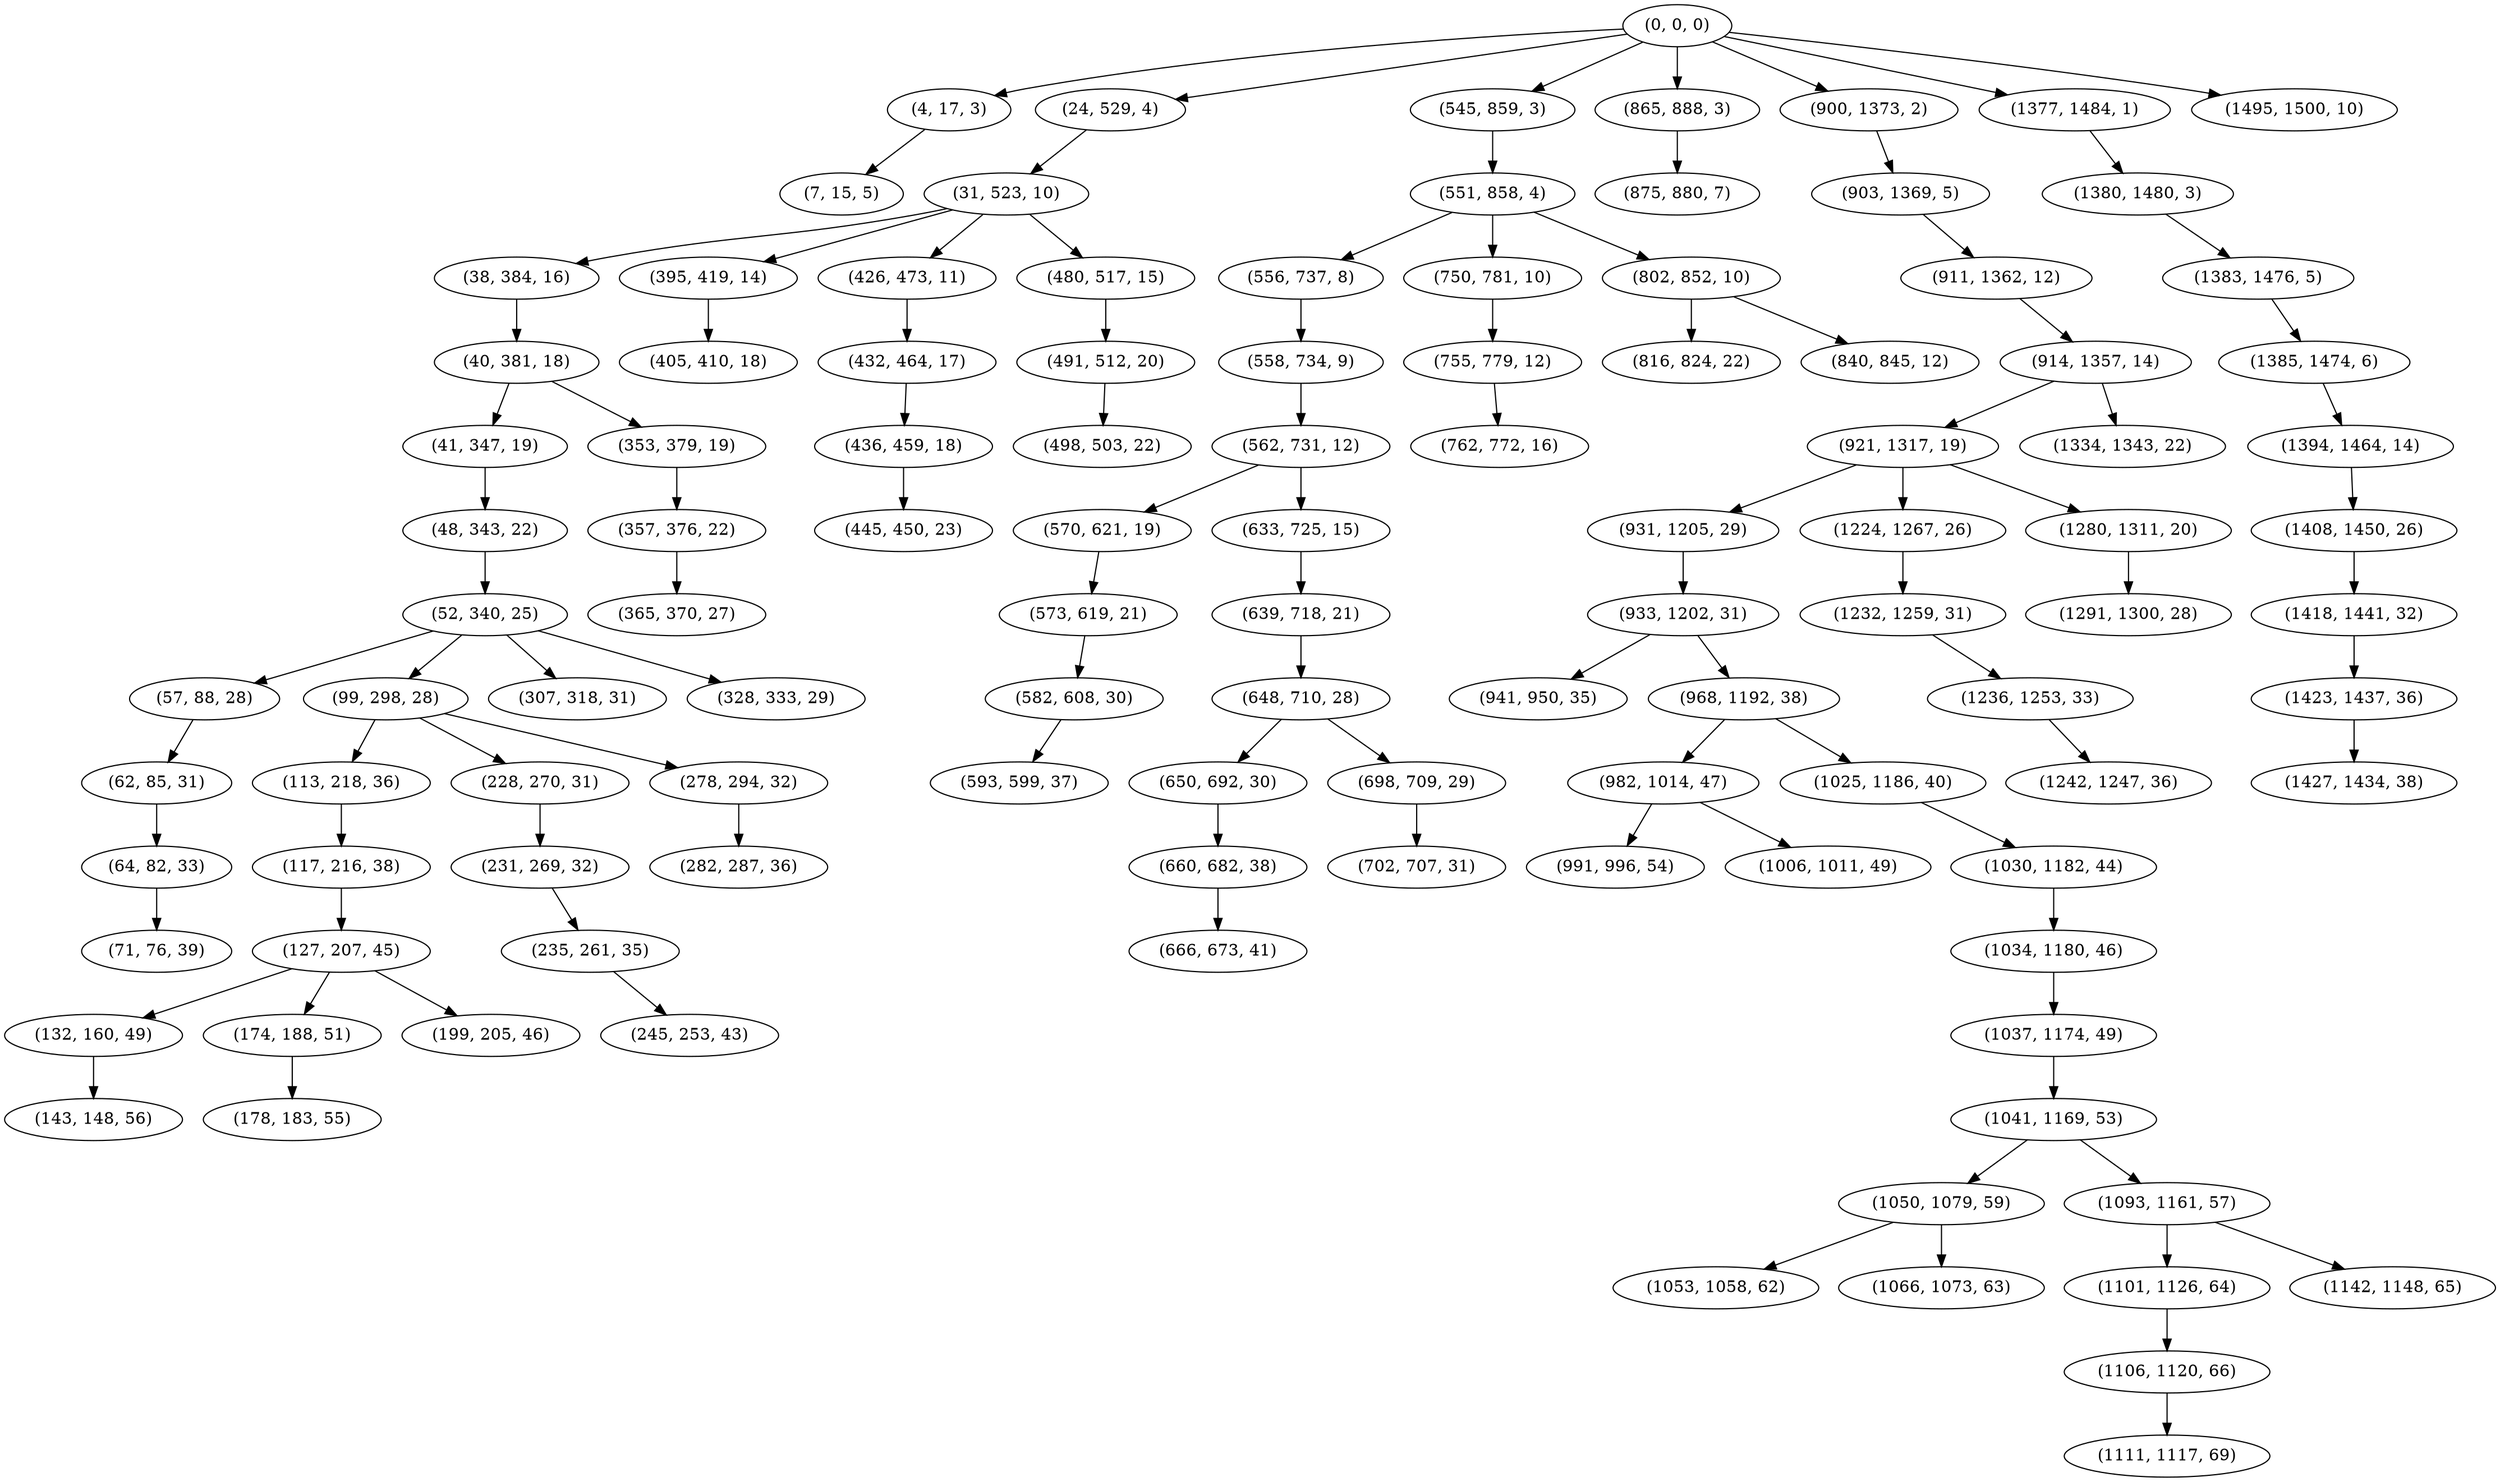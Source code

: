 digraph tree {
    "(0, 0, 0)";
    "(4, 17, 3)";
    "(7, 15, 5)";
    "(24, 529, 4)";
    "(31, 523, 10)";
    "(38, 384, 16)";
    "(40, 381, 18)";
    "(41, 347, 19)";
    "(48, 343, 22)";
    "(52, 340, 25)";
    "(57, 88, 28)";
    "(62, 85, 31)";
    "(64, 82, 33)";
    "(71, 76, 39)";
    "(99, 298, 28)";
    "(113, 218, 36)";
    "(117, 216, 38)";
    "(127, 207, 45)";
    "(132, 160, 49)";
    "(143, 148, 56)";
    "(174, 188, 51)";
    "(178, 183, 55)";
    "(199, 205, 46)";
    "(228, 270, 31)";
    "(231, 269, 32)";
    "(235, 261, 35)";
    "(245, 253, 43)";
    "(278, 294, 32)";
    "(282, 287, 36)";
    "(307, 318, 31)";
    "(328, 333, 29)";
    "(353, 379, 19)";
    "(357, 376, 22)";
    "(365, 370, 27)";
    "(395, 419, 14)";
    "(405, 410, 18)";
    "(426, 473, 11)";
    "(432, 464, 17)";
    "(436, 459, 18)";
    "(445, 450, 23)";
    "(480, 517, 15)";
    "(491, 512, 20)";
    "(498, 503, 22)";
    "(545, 859, 3)";
    "(551, 858, 4)";
    "(556, 737, 8)";
    "(558, 734, 9)";
    "(562, 731, 12)";
    "(570, 621, 19)";
    "(573, 619, 21)";
    "(582, 608, 30)";
    "(593, 599, 37)";
    "(633, 725, 15)";
    "(639, 718, 21)";
    "(648, 710, 28)";
    "(650, 692, 30)";
    "(660, 682, 38)";
    "(666, 673, 41)";
    "(698, 709, 29)";
    "(702, 707, 31)";
    "(750, 781, 10)";
    "(755, 779, 12)";
    "(762, 772, 16)";
    "(802, 852, 10)";
    "(816, 824, 22)";
    "(840, 845, 12)";
    "(865, 888, 3)";
    "(875, 880, 7)";
    "(900, 1373, 2)";
    "(903, 1369, 5)";
    "(911, 1362, 12)";
    "(914, 1357, 14)";
    "(921, 1317, 19)";
    "(931, 1205, 29)";
    "(933, 1202, 31)";
    "(941, 950, 35)";
    "(968, 1192, 38)";
    "(982, 1014, 47)";
    "(991, 996, 54)";
    "(1006, 1011, 49)";
    "(1025, 1186, 40)";
    "(1030, 1182, 44)";
    "(1034, 1180, 46)";
    "(1037, 1174, 49)";
    "(1041, 1169, 53)";
    "(1050, 1079, 59)";
    "(1053, 1058, 62)";
    "(1066, 1073, 63)";
    "(1093, 1161, 57)";
    "(1101, 1126, 64)";
    "(1106, 1120, 66)";
    "(1111, 1117, 69)";
    "(1142, 1148, 65)";
    "(1224, 1267, 26)";
    "(1232, 1259, 31)";
    "(1236, 1253, 33)";
    "(1242, 1247, 36)";
    "(1280, 1311, 20)";
    "(1291, 1300, 28)";
    "(1334, 1343, 22)";
    "(1377, 1484, 1)";
    "(1380, 1480, 3)";
    "(1383, 1476, 5)";
    "(1385, 1474, 6)";
    "(1394, 1464, 14)";
    "(1408, 1450, 26)";
    "(1418, 1441, 32)";
    "(1423, 1437, 36)";
    "(1427, 1434, 38)";
    "(1495, 1500, 10)";
    "(0, 0, 0)" -> "(4, 17, 3)";
    "(0, 0, 0)" -> "(24, 529, 4)";
    "(0, 0, 0)" -> "(545, 859, 3)";
    "(0, 0, 0)" -> "(865, 888, 3)";
    "(0, 0, 0)" -> "(900, 1373, 2)";
    "(0, 0, 0)" -> "(1377, 1484, 1)";
    "(0, 0, 0)" -> "(1495, 1500, 10)";
    "(4, 17, 3)" -> "(7, 15, 5)";
    "(24, 529, 4)" -> "(31, 523, 10)";
    "(31, 523, 10)" -> "(38, 384, 16)";
    "(31, 523, 10)" -> "(395, 419, 14)";
    "(31, 523, 10)" -> "(426, 473, 11)";
    "(31, 523, 10)" -> "(480, 517, 15)";
    "(38, 384, 16)" -> "(40, 381, 18)";
    "(40, 381, 18)" -> "(41, 347, 19)";
    "(40, 381, 18)" -> "(353, 379, 19)";
    "(41, 347, 19)" -> "(48, 343, 22)";
    "(48, 343, 22)" -> "(52, 340, 25)";
    "(52, 340, 25)" -> "(57, 88, 28)";
    "(52, 340, 25)" -> "(99, 298, 28)";
    "(52, 340, 25)" -> "(307, 318, 31)";
    "(52, 340, 25)" -> "(328, 333, 29)";
    "(57, 88, 28)" -> "(62, 85, 31)";
    "(62, 85, 31)" -> "(64, 82, 33)";
    "(64, 82, 33)" -> "(71, 76, 39)";
    "(99, 298, 28)" -> "(113, 218, 36)";
    "(99, 298, 28)" -> "(228, 270, 31)";
    "(99, 298, 28)" -> "(278, 294, 32)";
    "(113, 218, 36)" -> "(117, 216, 38)";
    "(117, 216, 38)" -> "(127, 207, 45)";
    "(127, 207, 45)" -> "(132, 160, 49)";
    "(127, 207, 45)" -> "(174, 188, 51)";
    "(127, 207, 45)" -> "(199, 205, 46)";
    "(132, 160, 49)" -> "(143, 148, 56)";
    "(174, 188, 51)" -> "(178, 183, 55)";
    "(228, 270, 31)" -> "(231, 269, 32)";
    "(231, 269, 32)" -> "(235, 261, 35)";
    "(235, 261, 35)" -> "(245, 253, 43)";
    "(278, 294, 32)" -> "(282, 287, 36)";
    "(353, 379, 19)" -> "(357, 376, 22)";
    "(357, 376, 22)" -> "(365, 370, 27)";
    "(395, 419, 14)" -> "(405, 410, 18)";
    "(426, 473, 11)" -> "(432, 464, 17)";
    "(432, 464, 17)" -> "(436, 459, 18)";
    "(436, 459, 18)" -> "(445, 450, 23)";
    "(480, 517, 15)" -> "(491, 512, 20)";
    "(491, 512, 20)" -> "(498, 503, 22)";
    "(545, 859, 3)" -> "(551, 858, 4)";
    "(551, 858, 4)" -> "(556, 737, 8)";
    "(551, 858, 4)" -> "(750, 781, 10)";
    "(551, 858, 4)" -> "(802, 852, 10)";
    "(556, 737, 8)" -> "(558, 734, 9)";
    "(558, 734, 9)" -> "(562, 731, 12)";
    "(562, 731, 12)" -> "(570, 621, 19)";
    "(562, 731, 12)" -> "(633, 725, 15)";
    "(570, 621, 19)" -> "(573, 619, 21)";
    "(573, 619, 21)" -> "(582, 608, 30)";
    "(582, 608, 30)" -> "(593, 599, 37)";
    "(633, 725, 15)" -> "(639, 718, 21)";
    "(639, 718, 21)" -> "(648, 710, 28)";
    "(648, 710, 28)" -> "(650, 692, 30)";
    "(648, 710, 28)" -> "(698, 709, 29)";
    "(650, 692, 30)" -> "(660, 682, 38)";
    "(660, 682, 38)" -> "(666, 673, 41)";
    "(698, 709, 29)" -> "(702, 707, 31)";
    "(750, 781, 10)" -> "(755, 779, 12)";
    "(755, 779, 12)" -> "(762, 772, 16)";
    "(802, 852, 10)" -> "(816, 824, 22)";
    "(802, 852, 10)" -> "(840, 845, 12)";
    "(865, 888, 3)" -> "(875, 880, 7)";
    "(900, 1373, 2)" -> "(903, 1369, 5)";
    "(903, 1369, 5)" -> "(911, 1362, 12)";
    "(911, 1362, 12)" -> "(914, 1357, 14)";
    "(914, 1357, 14)" -> "(921, 1317, 19)";
    "(914, 1357, 14)" -> "(1334, 1343, 22)";
    "(921, 1317, 19)" -> "(931, 1205, 29)";
    "(921, 1317, 19)" -> "(1224, 1267, 26)";
    "(921, 1317, 19)" -> "(1280, 1311, 20)";
    "(931, 1205, 29)" -> "(933, 1202, 31)";
    "(933, 1202, 31)" -> "(941, 950, 35)";
    "(933, 1202, 31)" -> "(968, 1192, 38)";
    "(968, 1192, 38)" -> "(982, 1014, 47)";
    "(968, 1192, 38)" -> "(1025, 1186, 40)";
    "(982, 1014, 47)" -> "(991, 996, 54)";
    "(982, 1014, 47)" -> "(1006, 1011, 49)";
    "(1025, 1186, 40)" -> "(1030, 1182, 44)";
    "(1030, 1182, 44)" -> "(1034, 1180, 46)";
    "(1034, 1180, 46)" -> "(1037, 1174, 49)";
    "(1037, 1174, 49)" -> "(1041, 1169, 53)";
    "(1041, 1169, 53)" -> "(1050, 1079, 59)";
    "(1041, 1169, 53)" -> "(1093, 1161, 57)";
    "(1050, 1079, 59)" -> "(1053, 1058, 62)";
    "(1050, 1079, 59)" -> "(1066, 1073, 63)";
    "(1093, 1161, 57)" -> "(1101, 1126, 64)";
    "(1093, 1161, 57)" -> "(1142, 1148, 65)";
    "(1101, 1126, 64)" -> "(1106, 1120, 66)";
    "(1106, 1120, 66)" -> "(1111, 1117, 69)";
    "(1224, 1267, 26)" -> "(1232, 1259, 31)";
    "(1232, 1259, 31)" -> "(1236, 1253, 33)";
    "(1236, 1253, 33)" -> "(1242, 1247, 36)";
    "(1280, 1311, 20)" -> "(1291, 1300, 28)";
    "(1377, 1484, 1)" -> "(1380, 1480, 3)";
    "(1380, 1480, 3)" -> "(1383, 1476, 5)";
    "(1383, 1476, 5)" -> "(1385, 1474, 6)";
    "(1385, 1474, 6)" -> "(1394, 1464, 14)";
    "(1394, 1464, 14)" -> "(1408, 1450, 26)";
    "(1408, 1450, 26)" -> "(1418, 1441, 32)";
    "(1418, 1441, 32)" -> "(1423, 1437, 36)";
    "(1423, 1437, 36)" -> "(1427, 1434, 38)";
}
